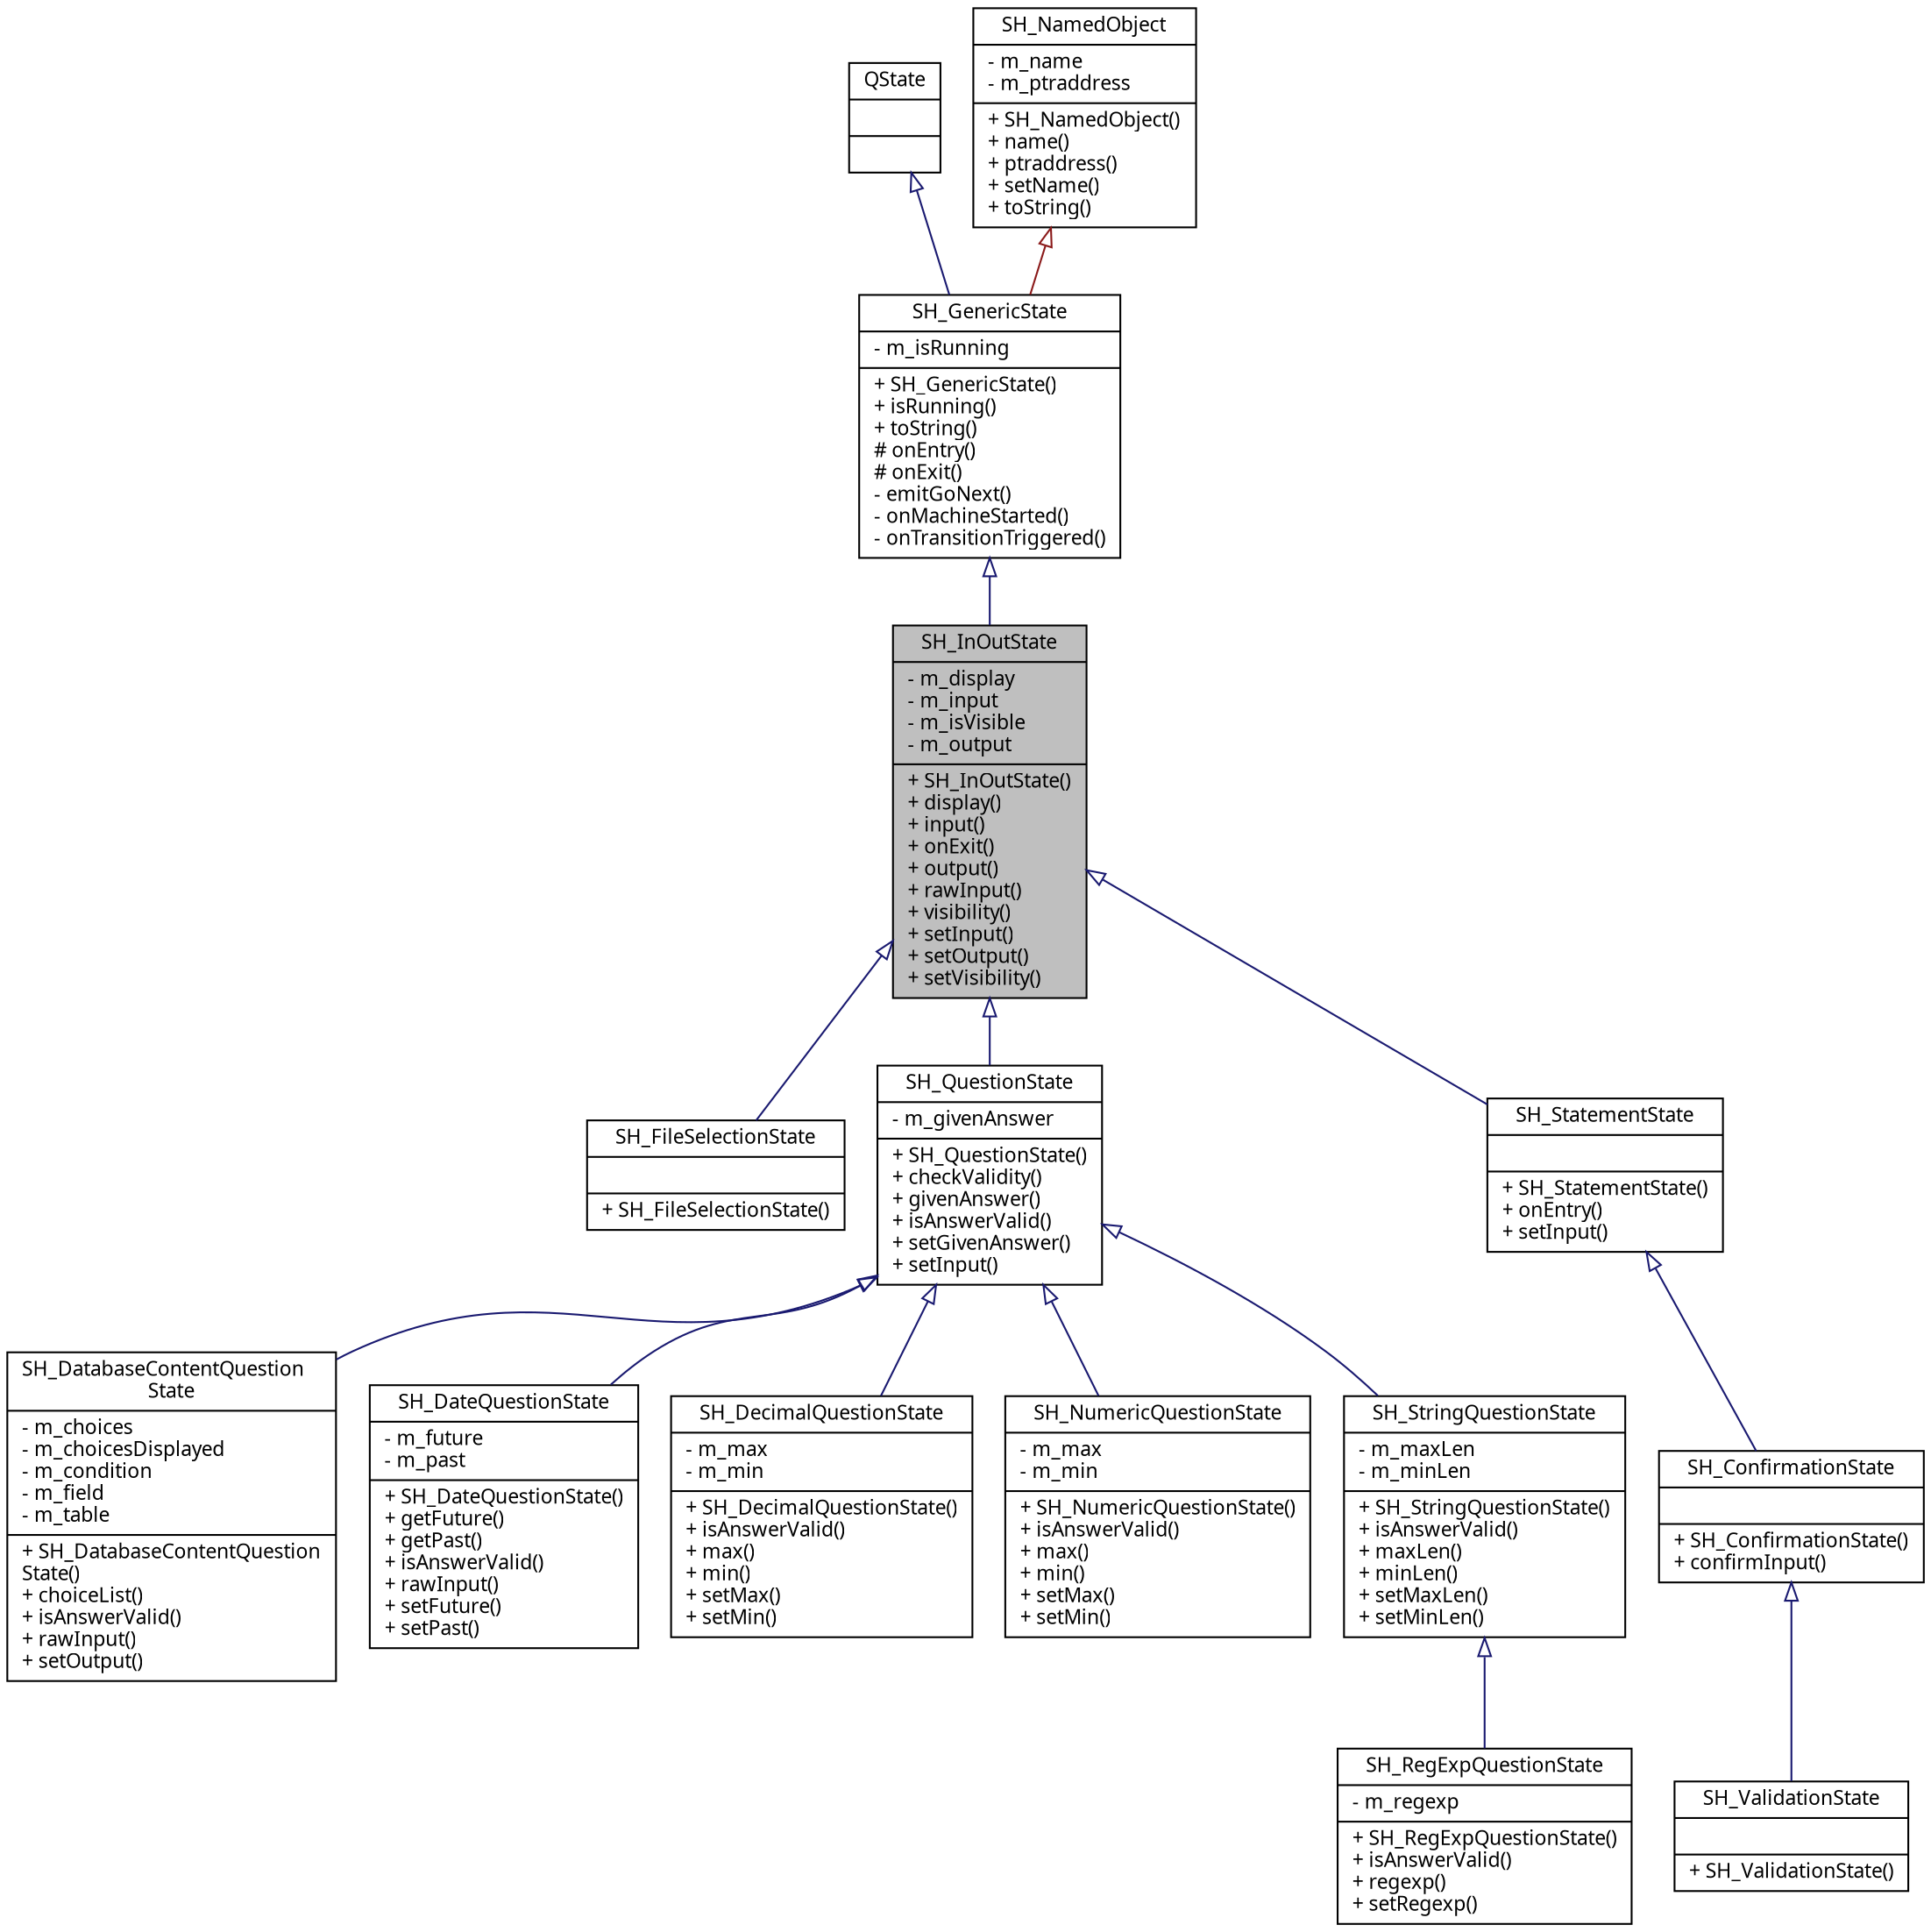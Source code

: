 digraph "SH_InOutState"
{
 // INTERACTIVE_SVG=YES
  bgcolor="transparent";
  edge [fontname="Verdana",fontsize="11",labelfontname="Verdana",labelfontsize="11"];
  node [fontname="Verdana",fontsize="11",shape=record];
  Node1 [label="{SH_InOutState\n|- m_display\l- m_input\l- m_isVisible\l- m_output\l|+ SH_InOutState()\l+ display()\l+ input()\l+ onExit()\l+ output()\l+ rawInput()\l+ visibility()\l+ setInput()\l+ setOutput()\l+ setVisibility()\l}",height=0.2,width=0.4,color="black", fillcolor="grey75", style="filled" fontcolor="black"];
  Node2 -> Node1 [dir="back",color="midnightblue",fontsize="11",style="solid",arrowtail="onormal"];
  Node2 [label="{SH_GenericState\n|- m_isRunning\l|+ SH_GenericState()\l+ isRunning()\l+ toString()\l# onEntry()\l# onExit()\l- emitGoNext()\l- onMachineStarted()\l- onTransitionTriggered()\l}",height=0.2,width=0.4,color="black",URL="$classSH__GenericState.html"];
  Node3 -> Node2 [dir="back",color="midnightblue",fontsize="11",style="solid",arrowtail="onormal"];
  Node3 [label="{QState\n||}",height=0.2,width=0.4,color="black",URL="$classQState.html"];
  Node4 -> Node2 [dir="back",color="firebrick4",fontsize="11",style="solid",arrowtail="onormal"];
  Node4 [label="{SH_NamedObject\n|- m_name\l- m_ptraddress\l|+ SH_NamedObject()\l+ name()\l+ ptraddress()\l+ setName()\l+ toString()\l}",height=0.2,width=0.4,color="black",URL="$classSH__NamedObject.html"];
  Node1 -> Node5 [dir="back",color="midnightblue",fontsize="11",style="solid",arrowtail="onormal"];
  Node5 [label="{SH_FileSelectionState\n||+ SH_FileSelectionState()\l}",height=0.2,width=0.4,color="black",URL="$classSH__FileSelectionState.html",tooltip="The SH_FileSelectionState class. "];
  Node1 -> Node6 [dir="back",color="midnightblue",fontsize="11",style="solid",arrowtail="onormal"];
  Node6 [label="{SH_QuestionState\n|- m_givenAnswer\l|+ SH_QuestionState()\l+ checkValidity()\l+ givenAnswer()\l+ isAnswerValid()\l+ setGivenAnswer()\l+ setInput()\l}",height=0.2,width=0.4,color="black",URL="$classSH__QuestionState.html"];
  Node6 -> Node7 [dir="back",color="midnightblue",fontsize="11",style="solid",arrowtail="onormal"];
  Node7 [label="{SH_DatabaseContentQuestion\lState\n|- m_choices\l- m_choicesDisplayed\l- m_condition\l- m_field\l- m_table\l|+ SH_DatabaseContentQuestion\lState()\l+ choiceList()\l+ isAnswerValid()\l+ rawInput()\l+ setOutput()\l}",height=0.2,width=0.4,color="black",URL="$classSH__DatabaseContentQuestionState.html"];
  Node6 -> Node8 [dir="back",color="midnightblue",fontsize="11",style="solid",arrowtail="onormal"];
  Node8 [label="{SH_DateQuestionState\n|- m_future\l- m_past\l|+ SH_DateQuestionState()\l+ getFuture()\l+ getPast()\l+ isAnswerValid()\l+ rawInput()\l+ setFuture()\l+ setPast()\l}",height=0.2,width=0.4,color="black",URL="$classSH__DateQuestionState.html"];
  Node6 -> Node9 [dir="back",color="midnightblue",fontsize="11",style="solid",arrowtail="onormal"];
  Node9 [label="{SH_DecimalQuestionState\n|- m_max\l- m_min\l|+ SH_DecimalQuestionState()\l+ isAnswerValid()\l+ max()\l+ min()\l+ setMax()\l+ setMin()\l}",height=0.2,width=0.4,color="black",URL="$classSH__DecimalQuestionState.html"];
  Node6 -> Node10 [dir="back",color="midnightblue",fontsize="11",style="solid",arrowtail="onormal"];
  Node10 [label="{SH_NumericQuestionState\n|- m_max\l- m_min\l|+ SH_NumericQuestionState()\l+ isAnswerValid()\l+ max()\l+ min()\l+ setMax()\l+ setMin()\l}",height=0.2,width=0.4,color="black",URL="$classSH__NumericQuestionState.html"];
  Node6 -> Node11 [dir="back",color="midnightblue",fontsize="11",style="solid",arrowtail="onormal"];
  Node11 [label="{SH_StringQuestionState\n|- m_maxLen\l- m_minLen\l|+ SH_StringQuestionState()\l+ isAnswerValid()\l+ maxLen()\l+ minLen()\l+ setMaxLen()\l+ setMinLen()\l}",height=0.2,width=0.4,color="black",URL="$classSH__StringQuestionState.html"];
  Node11 -> Node12 [dir="back",color="midnightblue",fontsize="11",style="solid",arrowtail="onormal"];
  Node12 [label="{SH_RegExpQuestionState\n|- m_regexp\l|+ SH_RegExpQuestionState()\l+ isAnswerValid()\l+ regexp()\l+ setRegexp()\l}",height=0.2,width=0.4,color="black",URL="$classSH__RegExpQuestionState.html",tooltip="The SH_RegExpQuestionState class. "];
  Node1 -> Node13 [dir="back",color="midnightblue",fontsize="11",style="solid",arrowtail="onormal"];
  Node13 [label="{SH_StatementState\n||+ SH_StatementState()\l+ onEntry()\l+ setInput()\l}",height=0.2,width=0.4,color="black",URL="$classSH__StatementState.html"];
  Node13 -> Node14 [dir="back",color="midnightblue",fontsize="11",style="solid",arrowtail="onormal"];
  Node14 [label="{SH_ConfirmationState\n||+ SH_ConfirmationState()\l+ confirmInput()\l}",height=0.2,width=0.4,color="black",URL="$classSH__ConfirmationState.html",tooltip="La class ConfirmationState représente un état dans lequel le système attend que l&#39;utilisateur appuie ..."];
  Node14 -> Node15 [dir="back",color="midnightblue",fontsize="11",style="solid",arrowtail="onormal"];
  Node15 [label="{SH_ValidationState\n||+ SH_ValidationState()\l}",height=0.2,width=0.4,color="black",URL="$classSH__ValidationState.html"];
}
